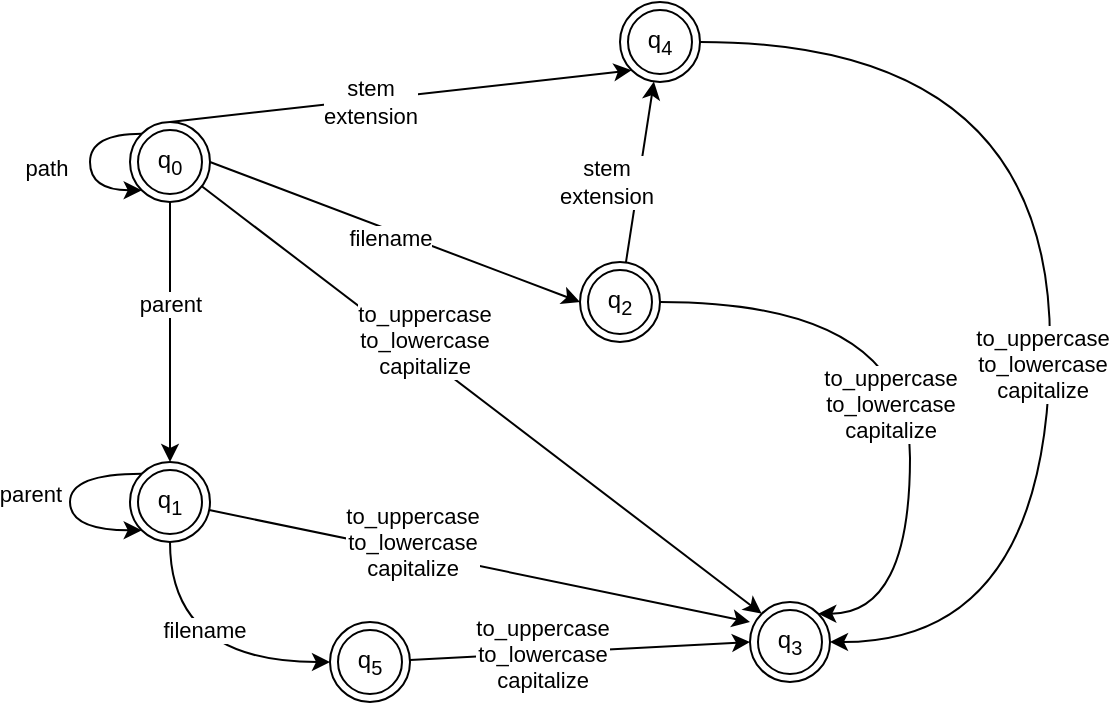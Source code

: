 <mxfile version="14.7.4" type="embed"><diagram id="sRglQ_6Rdkrzdb2ZWjGQ" name="Page-1"><mxGraphModel dx="657" dy="522" grid="1" gridSize="10" guides="1" tooltips="1" connect="1" arrows="1" fold="1" page="1" pageScale="1" pageWidth="850" pageHeight="1100" math="0" shadow="0"><root><mxCell id="0"/><mxCell id="1" parent="0"/><mxCell id="i8lRXZoWjw41oYlx5gEb-7" style="edgeStyle=orthogonalEdgeStyle;rounded=0;orthogonalLoop=1;jettySize=auto;html=1;curved=1;exitX=0;exitY=0;exitDx=0;exitDy=0;entryX=0;entryY=1;entryDx=0;entryDy=0;" parent="1" source="i8lRXZoWjw41oYlx5gEb-1" target="i8lRXZoWjw41oYlx5gEb-1" edge="1"><mxGeometry relative="1" as="geometry"><mxPoint x="160" y="280" as="targetPoint"/><Array as="points"><mxPoint x="140" y="256"/><mxPoint x="140" y="284"/></Array></mxGeometry></mxCell><mxCell id="i8lRXZoWjw41oYlx5gEb-8" value="path" style="edgeLabel;html=1;align=center;verticalAlign=middle;resizable=0;points=[];" parent="i8lRXZoWjw41oYlx5gEb-7" vertex="1" connectable="0"><mxGeometry x="-0.361" y="3" relative="1" as="geometry"><mxPoint x="-23" y="14" as="offset"/></mxGeometry></mxCell><mxCell id="i8lRXZoWjw41oYlx5gEb-13" style="rounded=0;orthogonalLoop=1;jettySize=auto;html=1;entryX=0;entryY=0.5;entryDx=0;entryDy=0;endArrow=classic;endFill=1;exitX=1;exitY=0.5;exitDx=0;exitDy=0;" parent="1" source="i8lRXZoWjw41oYlx5gEb-1" target="i8lRXZoWjw41oYlx5gEb-4" edge="1"><mxGeometry relative="1" as="geometry"/></mxCell><mxCell id="i8lRXZoWjw41oYlx5gEb-14" value="filename" style="edgeLabel;html=1;align=center;verticalAlign=middle;resizable=0;points=[];rotation=0;" parent="i8lRXZoWjw41oYlx5gEb-13" vertex="1" connectable="0"><mxGeometry x="0.123" y="-8" relative="1" as="geometry"><mxPoint x="-11" y="-9" as="offset"/></mxGeometry></mxCell><mxCell id="i8lRXZoWjw41oYlx5gEb-15" style="rounded=0;orthogonalLoop=1;jettySize=auto;html=1;endArrow=classic;endFill=1;exitX=0.5;exitY=0;exitDx=0;exitDy=0;entryX=0;entryY=1;entryDx=0;entryDy=0;" parent="1" source="i8lRXZoWjw41oYlx5gEb-1" target="i8lRXZoWjw41oYlx5gEb-6" edge="1"><mxGeometry relative="1" as="geometry"/></mxCell><mxCell id="i8lRXZoWjw41oYlx5gEb-16" value="stem&lt;br&gt;extension" style="edgeLabel;html=1;align=center;verticalAlign=middle;resizable=0;points=[];" parent="i8lRXZoWjw41oYlx5gEb-15" vertex="1" connectable="0"><mxGeometry x="-0.062" y="-8" relative="1" as="geometry"><mxPoint x="-9" y="-6" as="offset"/></mxGeometry></mxCell><mxCell id="i8lRXZoWjw41oYlx5gEb-17" style="rounded=0;orthogonalLoop=1;jettySize=auto;html=1;entryX=0;entryY=0;entryDx=0;entryDy=0;endArrow=classic;endFill=1;" parent="1" source="i8lRXZoWjw41oYlx5gEb-1" target="i8lRXZoWjw41oYlx5gEb-5" edge="1"><mxGeometry relative="1" as="geometry"/></mxCell><mxCell id="i8lRXZoWjw41oYlx5gEb-19" value="to_uppercase&lt;br&gt;to_lowercase&lt;br&gt;capitalize" style="edgeLabel;html=1;align=center;verticalAlign=middle;resizable=0;points=[];rotation=0;" parent="i8lRXZoWjw41oYlx5gEb-17" vertex="1" connectable="0"><mxGeometry x="-0.151" y="-1" relative="1" as="geometry"><mxPoint x="-7" y="-15" as="offset"/></mxGeometry></mxCell><mxCell id="5" style="edgeStyle=orthogonalEdgeStyle;rounded=0;orthogonalLoop=1;jettySize=auto;html=1;entryX=0.5;entryY=0;entryDx=0;entryDy=0;" parent="1" source="i8lRXZoWjw41oYlx5gEb-1" target="4" edge="1"><mxGeometry relative="1" as="geometry"/></mxCell><mxCell id="6" value="parent" style="edgeLabel;html=1;align=center;verticalAlign=middle;resizable=0;points=[];" parent="5" vertex="1" connectable="0"><mxGeometry x="-0.221" relative="1" as="geometry"><mxPoint as="offset"/></mxGeometry></mxCell><mxCell id="i8lRXZoWjw41oYlx5gEb-1" value="q&lt;sub&gt;0&lt;/sub&gt;" style="ellipse;shape=doubleEllipse;whiteSpace=wrap;html=1;aspect=fixed;perimeterSpacing=0;shadow=0;spacing=2;" parent="1" vertex="1"><mxGeometry x="160" y="250" width="40" height="40" as="geometry"/></mxCell><mxCell id="i8lRXZoWjw41oYlx5gEb-23" style="edgeStyle=none;rounded=1;sketch=0;orthogonalLoop=1;jettySize=auto;html=1;" parent="1" source="i8lRXZoWjw41oYlx5gEb-4" target="i8lRXZoWjw41oYlx5gEb-6" edge="1"><mxGeometry relative="1" as="geometry"/></mxCell><mxCell id="i8lRXZoWjw41oYlx5gEb-24" value="stem&lt;br&gt;extension" style="edgeLabel;html=1;align=center;verticalAlign=middle;resizable=0;points=[];" parent="i8lRXZoWjw41oYlx5gEb-23" vertex="1" connectable="0"><mxGeometry x="-0.201" y="2" relative="1" as="geometry"><mxPoint x="-14" y="-4" as="offset"/></mxGeometry></mxCell><mxCell id="i8lRXZoWjw41oYlx5gEb-25" style="edgeStyle=orthogonalEdgeStyle;rounded=1;sketch=0;orthogonalLoop=1;jettySize=auto;html=1;entryX=1;entryY=0;entryDx=0;entryDy=0;exitX=1;exitY=0.5;exitDx=0;exitDy=0;curved=1;" parent="1" source="i8lRXZoWjw41oYlx5gEb-4" target="i8lRXZoWjw41oYlx5gEb-5" edge="1"><mxGeometry relative="1" as="geometry"><Array as="points"><mxPoint x="550" y="340"/><mxPoint x="550" y="496"/></Array></mxGeometry></mxCell><mxCell id="i8lRXZoWjw41oYlx5gEb-26" value="to_uppercase&lt;br&gt;to_lowercase&lt;br&gt;capitalize" style="edgeLabel;html=1;align=center;verticalAlign=middle;resizable=0;points=[];" parent="i8lRXZoWjw41oYlx5gEb-25" vertex="1" connectable="0"><mxGeometry x="-0.161" relative="1" as="geometry"><mxPoint x="-10" y="39" as="offset"/></mxGeometry></mxCell><mxCell id="i8lRXZoWjw41oYlx5gEb-4" value="q&lt;sub&gt;2&lt;/sub&gt;" style="ellipse;shape=doubleEllipse;whiteSpace=wrap;html=1;aspect=fixed;perimeterSpacing=0;shadow=0;spacing=2;" parent="1" vertex="1"><mxGeometry x="385" y="320" width="40" height="40" as="geometry"/></mxCell><mxCell id="i8lRXZoWjw41oYlx5gEb-5" value="q&lt;sub&gt;3&lt;/sub&gt;" style="ellipse;shape=doubleEllipse;whiteSpace=wrap;html=1;aspect=fixed;perimeterSpacing=0;shadow=0;spacing=2;" parent="1" vertex="1"><mxGeometry x="470" y="490" width="40" height="40" as="geometry"/></mxCell><mxCell id="i8lRXZoWjw41oYlx5gEb-27" style="edgeStyle=orthogonalEdgeStyle;rounded=1;sketch=0;orthogonalLoop=1;jettySize=auto;html=1;curved=1;entryX=1;entryY=0.5;entryDx=0;entryDy=0;exitX=1;exitY=0.5;exitDx=0;exitDy=0;" parent="1" source="i8lRXZoWjw41oYlx5gEb-6" target="i8lRXZoWjw41oYlx5gEb-5" edge="1"><mxGeometry relative="1" as="geometry"><mxPoint x="430" y="510" as="targetPoint"/><Array as="points"><mxPoint x="620" y="210"/><mxPoint x="620" y="510"/></Array></mxGeometry></mxCell><mxCell id="i8lRXZoWjw41oYlx5gEb-29" value="to_uppercase&lt;br&gt;to_lowercase&lt;br&gt;capitalize" style="edgeLabel;html=1;align=center;verticalAlign=middle;resizable=0;points=[];" parent="i8lRXZoWjw41oYlx5gEb-27" vertex="1" connectable="0"><mxGeometry x="0.281" y="-4" relative="1" as="geometry"><mxPoint y="-39" as="offset"/></mxGeometry></mxCell><mxCell id="i8lRXZoWjw41oYlx5gEb-6" value="q&lt;sub&gt;4&lt;/sub&gt;" style="ellipse;shape=doubleEllipse;whiteSpace=wrap;html=1;aspect=fixed;perimeterSpacing=0;shadow=0;spacing=2;" parent="1" vertex="1"><mxGeometry x="405" y="190" width="40" height="40" as="geometry"/></mxCell><mxCell id="7" style="edgeStyle=orthogonalEdgeStyle;rounded=0;orthogonalLoop=1;jettySize=auto;html=1;curved=1;entryX=0;entryY=1;entryDx=0;entryDy=0;exitX=0;exitY=0;exitDx=0;exitDy=0;" parent="1" source="4" target="4" edge="1"><mxGeometry relative="1" as="geometry"><mxPoint x="200" y="450" as="targetPoint"/><Array as="points"><mxPoint x="130" y="426"/><mxPoint x="130" y="454"/></Array></mxGeometry></mxCell><mxCell id="8" value="parent" style="edgeLabel;html=1;align=center;verticalAlign=middle;resizable=0;points=[];" parent="7" vertex="1" connectable="0"><mxGeometry x="0.18" relative="1" as="geometry"><mxPoint x="-20" y="-13" as="offset"/></mxGeometry></mxCell><mxCell id="10" style="edgeStyle=orthogonalEdgeStyle;curved=1;rounded=0;orthogonalLoop=1;jettySize=auto;html=1;entryX=0;entryY=0.5;entryDx=0;entryDy=0;" parent="1" source="4" target="9" edge="1"><mxGeometry relative="1" as="geometry"><Array as="points"><mxPoint x="180" y="520"/></Array></mxGeometry></mxCell><mxCell id="11" value="filename" style="edgeLabel;html=1;align=center;verticalAlign=middle;resizable=0;points=[];" parent="10" vertex="1" connectable="0"><mxGeometry x="0.099" y="16" relative="1" as="geometry"><mxPoint as="offset"/></mxGeometry></mxCell><mxCell id="14" style="rounded=0;orthogonalLoop=1;jettySize=auto;html=1;entryX=0;entryY=0.25;entryDx=0;entryDy=0;entryPerimeter=0;" edge="1" parent="1" source="4" target="i8lRXZoWjw41oYlx5gEb-5"><mxGeometry relative="1" as="geometry"/></mxCell><mxCell id="16" value="to_uppercase&lt;br&gt;to_lowercase&lt;br&gt;capitalize" style="edgeLabel;html=1;align=center;verticalAlign=middle;resizable=0;points=[];" vertex="1" connectable="0" parent="14"><mxGeometry x="-0.396" y="-2" relative="1" as="geometry"><mxPoint x="20" y="-3" as="offset"/></mxGeometry></mxCell><mxCell id="4" value="q&lt;sub&gt;1&lt;/sub&gt;" style="ellipse;shape=doubleEllipse;whiteSpace=wrap;html=1;aspect=fixed;" parent="1" vertex="1"><mxGeometry x="160" y="420" width="40" height="40" as="geometry"/></mxCell><mxCell id="12" style="rounded=0;orthogonalLoop=1;jettySize=auto;html=1;entryX=0;entryY=0.5;entryDx=0;entryDy=0;" parent="1" source="9" target="i8lRXZoWjw41oYlx5gEb-5" edge="1"><mxGeometry relative="1" as="geometry"/></mxCell><mxCell id="13" value="to_uppercase&lt;br&gt;to_lowercase&lt;br&gt;capitalize" style="edgeLabel;html=1;align=center;verticalAlign=middle;resizable=0;points=[];" parent="12" vertex="1" connectable="0"><mxGeometry x="-0.226" relative="1" as="geometry"><mxPoint as="offset"/></mxGeometry></mxCell><mxCell id="9" value="q&lt;sub&gt;5&lt;/sub&gt;" style="ellipse;shape=doubleEllipse;whiteSpace=wrap;html=1;aspect=fixed;" parent="1" vertex="1"><mxGeometry x="260" y="500" width="40" height="40" as="geometry"/></mxCell></root></mxGraphModel></diagram></mxfile>